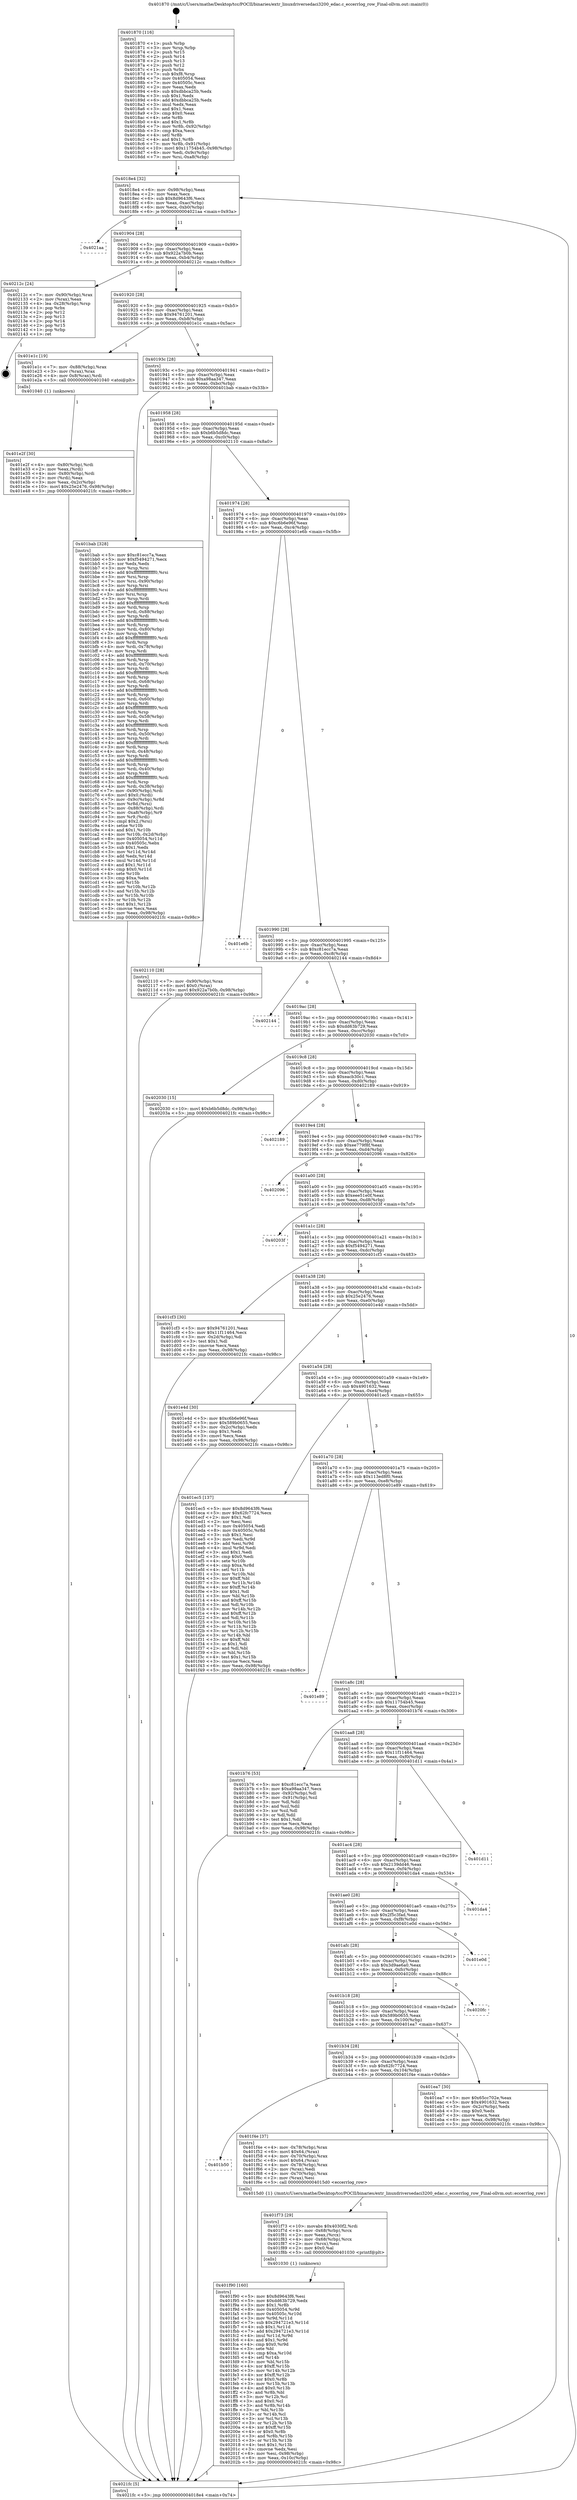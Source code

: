 digraph "0x401870" {
  label = "0x401870 (/mnt/c/Users/mathe/Desktop/tcc/POCII/binaries/extr_linuxdriversedaci3200_edac.c_eccerrlog_row_Final-ollvm.out::main(0))"
  labelloc = "t"
  node[shape=record]

  Entry [label="",width=0.3,height=0.3,shape=circle,fillcolor=black,style=filled]
  "0x4018e4" [label="{
     0x4018e4 [32]\l
     | [instrs]\l
     &nbsp;&nbsp;0x4018e4 \<+6\>: mov -0x98(%rbp),%eax\l
     &nbsp;&nbsp;0x4018ea \<+2\>: mov %eax,%ecx\l
     &nbsp;&nbsp;0x4018ec \<+6\>: sub $0x8d9643f6,%ecx\l
     &nbsp;&nbsp;0x4018f2 \<+6\>: mov %eax,-0xac(%rbp)\l
     &nbsp;&nbsp;0x4018f8 \<+6\>: mov %ecx,-0xb0(%rbp)\l
     &nbsp;&nbsp;0x4018fe \<+6\>: je 00000000004021aa \<main+0x93a\>\l
  }"]
  "0x4021aa" [label="{
     0x4021aa\l
  }", style=dashed]
  "0x401904" [label="{
     0x401904 [28]\l
     | [instrs]\l
     &nbsp;&nbsp;0x401904 \<+5\>: jmp 0000000000401909 \<main+0x99\>\l
     &nbsp;&nbsp;0x401909 \<+6\>: mov -0xac(%rbp),%eax\l
     &nbsp;&nbsp;0x40190f \<+5\>: sub $0x922a7b0b,%eax\l
     &nbsp;&nbsp;0x401914 \<+6\>: mov %eax,-0xb4(%rbp)\l
     &nbsp;&nbsp;0x40191a \<+6\>: je 000000000040212c \<main+0x8bc\>\l
  }"]
  Exit [label="",width=0.3,height=0.3,shape=circle,fillcolor=black,style=filled,peripheries=2]
  "0x40212c" [label="{
     0x40212c [24]\l
     | [instrs]\l
     &nbsp;&nbsp;0x40212c \<+7\>: mov -0x90(%rbp),%rax\l
     &nbsp;&nbsp;0x402133 \<+2\>: mov (%rax),%eax\l
     &nbsp;&nbsp;0x402135 \<+4\>: lea -0x28(%rbp),%rsp\l
     &nbsp;&nbsp;0x402139 \<+1\>: pop %rbx\l
     &nbsp;&nbsp;0x40213a \<+2\>: pop %r12\l
     &nbsp;&nbsp;0x40213c \<+2\>: pop %r13\l
     &nbsp;&nbsp;0x40213e \<+2\>: pop %r14\l
     &nbsp;&nbsp;0x402140 \<+2\>: pop %r15\l
     &nbsp;&nbsp;0x402142 \<+1\>: pop %rbp\l
     &nbsp;&nbsp;0x402143 \<+1\>: ret\l
  }"]
  "0x401920" [label="{
     0x401920 [28]\l
     | [instrs]\l
     &nbsp;&nbsp;0x401920 \<+5\>: jmp 0000000000401925 \<main+0xb5\>\l
     &nbsp;&nbsp;0x401925 \<+6\>: mov -0xac(%rbp),%eax\l
     &nbsp;&nbsp;0x40192b \<+5\>: sub $0x94761201,%eax\l
     &nbsp;&nbsp;0x401930 \<+6\>: mov %eax,-0xb8(%rbp)\l
     &nbsp;&nbsp;0x401936 \<+6\>: je 0000000000401e1c \<main+0x5ac\>\l
  }"]
  "0x401f90" [label="{
     0x401f90 [160]\l
     | [instrs]\l
     &nbsp;&nbsp;0x401f90 \<+5\>: mov $0x8d9643f6,%esi\l
     &nbsp;&nbsp;0x401f95 \<+5\>: mov $0xdd63b729,%edx\l
     &nbsp;&nbsp;0x401f9a \<+3\>: mov $0x1,%r8b\l
     &nbsp;&nbsp;0x401f9d \<+8\>: mov 0x405054,%r9d\l
     &nbsp;&nbsp;0x401fa5 \<+8\>: mov 0x40505c,%r10d\l
     &nbsp;&nbsp;0x401fad \<+3\>: mov %r9d,%r11d\l
     &nbsp;&nbsp;0x401fb0 \<+7\>: sub $0x294721e3,%r11d\l
     &nbsp;&nbsp;0x401fb7 \<+4\>: sub $0x1,%r11d\l
     &nbsp;&nbsp;0x401fbb \<+7\>: add $0x294721e3,%r11d\l
     &nbsp;&nbsp;0x401fc2 \<+4\>: imul %r11d,%r9d\l
     &nbsp;&nbsp;0x401fc6 \<+4\>: and $0x1,%r9d\l
     &nbsp;&nbsp;0x401fca \<+4\>: cmp $0x0,%r9d\l
     &nbsp;&nbsp;0x401fce \<+3\>: sete %bl\l
     &nbsp;&nbsp;0x401fd1 \<+4\>: cmp $0xa,%r10d\l
     &nbsp;&nbsp;0x401fd5 \<+4\>: setl %r14b\l
     &nbsp;&nbsp;0x401fd9 \<+3\>: mov %bl,%r15b\l
     &nbsp;&nbsp;0x401fdc \<+4\>: xor $0xff,%r15b\l
     &nbsp;&nbsp;0x401fe0 \<+3\>: mov %r14b,%r12b\l
     &nbsp;&nbsp;0x401fe3 \<+4\>: xor $0xff,%r12b\l
     &nbsp;&nbsp;0x401fe7 \<+4\>: xor $0x0,%r8b\l
     &nbsp;&nbsp;0x401feb \<+3\>: mov %r15b,%r13b\l
     &nbsp;&nbsp;0x401fee \<+4\>: and $0x0,%r13b\l
     &nbsp;&nbsp;0x401ff2 \<+3\>: and %r8b,%bl\l
     &nbsp;&nbsp;0x401ff5 \<+3\>: mov %r12b,%cl\l
     &nbsp;&nbsp;0x401ff8 \<+3\>: and $0x0,%cl\l
     &nbsp;&nbsp;0x401ffb \<+3\>: and %r8b,%r14b\l
     &nbsp;&nbsp;0x401ffe \<+3\>: or %bl,%r13b\l
     &nbsp;&nbsp;0x402001 \<+3\>: or %r14b,%cl\l
     &nbsp;&nbsp;0x402004 \<+3\>: xor %cl,%r13b\l
     &nbsp;&nbsp;0x402007 \<+3\>: or %r12b,%r15b\l
     &nbsp;&nbsp;0x40200a \<+4\>: xor $0xff,%r15b\l
     &nbsp;&nbsp;0x40200e \<+4\>: or $0x0,%r8b\l
     &nbsp;&nbsp;0x402012 \<+3\>: and %r8b,%r15b\l
     &nbsp;&nbsp;0x402015 \<+3\>: or %r15b,%r13b\l
     &nbsp;&nbsp;0x402018 \<+4\>: test $0x1,%r13b\l
     &nbsp;&nbsp;0x40201c \<+3\>: cmovne %edx,%esi\l
     &nbsp;&nbsp;0x40201f \<+6\>: mov %esi,-0x98(%rbp)\l
     &nbsp;&nbsp;0x402025 \<+6\>: mov %eax,-0x10c(%rbp)\l
     &nbsp;&nbsp;0x40202b \<+5\>: jmp 00000000004021fc \<main+0x98c\>\l
  }"]
  "0x401e1c" [label="{
     0x401e1c [19]\l
     | [instrs]\l
     &nbsp;&nbsp;0x401e1c \<+7\>: mov -0x88(%rbp),%rax\l
     &nbsp;&nbsp;0x401e23 \<+3\>: mov (%rax),%rax\l
     &nbsp;&nbsp;0x401e26 \<+4\>: mov 0x8(%rax),%rdi\l
     &nbsp;&nbsp;0x401e2a \<+5\>: call 0000000000401040 \<atoi@plt\>\l
     | [calls]\l
     &nbsp;&nbsp;0x401040 \{1\} (unknown)\l
  }"]
  "0x40193c" [label="{
     0x40193c [28]\l
     | [instrs]\l
     &nbsp;&nbsp;0x40193c \<+5\>: jmp 0000000000401941 \<main+0xd1\>\l
     &nbsp;&nbsp;0x401941 \<+6\>: mov -0xac(%rbp),%eax\l
     &nbsp;&nbsp;0x401947 \<+5\>: sub $0xa98aa347,%eax\l
     &nbsp;&nbsp;0x40194c \<+6\>: mov %eax,-0xbc(%rbp)\l
     &nbsp;&nbsp;0x401952 \<+6\>: je 0000000000401bab \<main+0x33b\>\l
  }"]
  "0x401f73" [label="{
     0x401f73 [29]\l
     | [instrs]\l
     &nbsp;&nbsp;0x401f73 \<+10\>: movabs $0x4030f2,%rdi\l
     &nbsp;&nbsp;0x401f7d \<+4\>: mov -0x68(%rbp),%rcx\l
     &nbsp;&nbsp;0x401f81 \<+2\>: mov %eax,(%rcx)\l
     &nbsp;&nbsp;0x401f83 \<+4\>: mov -0x68(%rbp),%rcx\l
     &nbsp;&nbsp;0x401f87 \<+2\>: mov (%rcx),%esi\l
     &nbsp;&nbsp;0x401f89 \<+2\>: mov $0x0,%al\l
     &nbsp;&nbsp;0x401f8b \<+5\>: call 0000000000401030 \<printf@plt\>\l
     | [calls]\l
     &nbsp;&nbsp;0x401030 \{1\} (unknown)\l
  }"]
  "0x401bab" [label="{
     0x401bab [328]\l
     | [instrs]\l
     &nbsp;&nbsp;0x401bab \<+5\>: mov $0xc81ecc7a,%eax\l
     &nbsp;&nbsp;0x401bb0 \<+5\>: mov $0xf5494271,%ecx\l
     &nbsp;&nbsp;0x401bb5 \<+2\>: xor %edx,%edx\l
     &nbsp;&nbsp;0x401bb7 \<+3\>: mov %rsp,%rsi\l
     &nbsp;&nbsp;0x401bba \<+4\>: add $0xfffffffffffffff0,%rsi\l
     &nbsp;&nbsp;0x401bbe \<+3\>: mov %rsi,%rsp\l
     &nbsp;&nbsp;0x401bc1 \<+7\>: mov %rsi,-0x90(%rbp)\l
     &nbsp;&nbsp;0x401bc8 \<+3\>: mov %rsp,%rsi\l
     &nbsp;&nbsp;0x401bcb \<+4\>: add $0xfffffffffffffff0,%rsi\l
     &nbsp;&nbsp;0x401bcf \<+3\>: mov %rsi,%rsp\l
     &nbsp;&nbsp;0x401bd2 \<+3\>: mov %rsp,%rdi\l
     &nbsp;&nbsp;0x401bd5 \<+4\>: add $0xfffffffffffffff0,%rdi\l
     &nbsp;&nbsp;0x401bd9 \<+3\>: mov %rdi,%rsp\l
     &nbsp;&nbsp;0x401bdc \<+7\>: mov %rdi,-0x88(%rbp)\l
     &nbsp;&nbsp;0x401be3 \<+3\>: mov %rsp,%rdi\l
     &nbsp;&nbsp;0x401be6 \<+4\>: add $0xfffffffffffffff0,%rdi\l
     &nbsp;&nbsp;0x401bea \<+3\>: mov %rdi,%rsp\l
     &nbsp;&nbsp;0x401bed \<+4\>: mov %rdi,-0x80(%rbp)\l
     &nbsp;&nbsp;0x401bf1 \<+3\>: mov %rsp,%rdi\l
     &nbsp;&nbsp;0x401bf4 \<+4\>: add $0xfffffffffffffff0,%rdi\l
     &nbsp;&nbsp;0x401bf8 \<+3\>: mov %rdi,%rsp\l
     &nbsp;&nbsp;0x401bfb \<+4\>: mov %rdi,-0x78(%rbp)\l
     &nbsp;&nbsp;0x401bff \<+3\>: mov %rsp,%rdi\l
     &nbsp;&nbsp;0x401c02 \<+4\>: add $0xfffffffffffffff0,%rdi\l
     &nbsp;&nbsp;0x401c06 \<+3\>: mov %rdi,%rsp\l
     &nbsp;&nbsp;0x401c09 \<+4\>: mov %rdi,-0x70(%rbp)\l
     &nbsp;&nbsp;0x401c0d \<+3\>: mov %rsp,%rdi\l
     &nbsp;&nbsp;0x401c10 \<+4\>: add $0xfffffffffffffff0,%rdi\l
     &nbsp;&nbsp;0x401c14 \<+3\>: mov %rdi,%rsp\l
     &nbsp;&nbsp;0x401c17 \<+4\>: mov %rdi,-0x68(%rbp)\l
     &nbsp;&nbsp;0x401c1b \<+3\>: mov %rsp,%rdi\l
     &nbsp;&nbsp;0x401c1e \<+4\>: add $0xfffffffffffffff0,%rdi\l
     &nbsp;&nbsp;0x401c22 \<+3\>: mov %rdi,%rsp\l
     &nbsp;&nbsp;0x401c25 \<+4\>: mov %rdi,-0x60(%rbp)\l
     &nbsp;&nbsp;0x401c29 \<+3\>: mov %rsp,%rdi\l
     &nbsp;&nbsp;0x401c2c \<+4\>: add $0xfffffffffffffff0,%rdi\l
     &nbsp;&nbsp;0x401c30 \<+3\>: mov %rdi,%rsp\l
     &nbsp;&nbsp;0x401c33 \<+4\>: mov %rdi,-0x58(%rbp)\l
     &nbsp;&nbsp;0x401c37 \<+3\>: mov %rsp,%rdi\l
     &nbsp;&nbsp;0x401c3a \<+4\>: add $0xfffffffffffffff0,%rdi\l
     &nbsp;&nbsp;0x401c3e \<+3\>: mov %rdi,%rsp\l
     &nbsp;&nbsp;0x401c41 \<+4\>: mov %rdi,-0x50(%rbp)\l
     &nbsp;&nbsp;0x401c45 \<+3\>: mov %rsp,%rdi\l
     &nbsp;&nbsp;0x401c48 \<+4\>: add $0xfffffffffffffff0,%rdi\l
     &nbsp;&nbsp;0x401c4c \<+3\>: mov %rdi,%rsp\l
     &nbsp;&nbsp;0x401c4f \<+4\>: mov %rdi,-0x48(%rbp)\l
     &nbsp;&nbsp;0x401c53 \<+3\>: mov %rsp,%rdi\l
     &nbsp;&nbsp;0x401c56 \<+4\>: add $0xfffffffffffffff0,%rdi\l
     &nbsp;&nbsp;0x401c5a \<+3\>: mov %rdi,%rsp\l
     &nbsp;&nbsp;0x401c5d \<+4\>: mov %rdi,-0x40(%rbp)\l
     &nbsp;&nbsp;0x401c61 \<+3\>: mov %rsp,%rdi\l
     &nbsp;&nbsp;0x401c64 \<+4\>: add $0xfffffffffffffff0,%rdi\l
     &nbsp;&nbsp;0x401c68 \<+3\>: mov %rdi,%rsp\l
     &nbsp;&nbsp;0x401c6b \<+4\>: mov %rdi,-0x38(%rbp)\l
     &nbsp;&nbsp;0x401c6f \<+7\>: mov -0x90(%rbp),%rdi\l
     &nbsp;&nbsp;0x401c76 \<+6\>: movl $0x0,(%rdi)\l
     &nbsp;&nbsp;0x401c7c \<+7\>: mov -0x9c(%rbp),%r8d\l
     &nbsp;&nbsp;0x401c83 \<+3\>: mov %r8d,(%rsi)\l
     &nbsp;&nbsp;0x401c86 \<+7\>: mov -0x88(%rbp),%rdi\l
     &nbsp;&nbsp;0x401c8d \<+7\>: mov -0xa8(%rbp),%r9\l
     &nbsp;&nbsp;0x401c94 \<+3\>: mov %r9,(%rdi)\l
     &nbsp;&nbsp;0x401c97 \<+3\>: cmpl $0x2,(%rsi)\l
     &nbsp;&nbsp;0x401c9a \<+4\>: setne %r10b\l
     &nbsp;&nbsp;0x401c9e \<+4\>: and $0x1,%r10b\l
     &nbsp;&nbsp;0x401ca2 \<+4\>: mov %r10b,-0x2d(%rbp)\l
     &nbsp;&nbsp;0x401ca6 \<+8\>: mov 0x405054,%r11d\l
     &nbsp;&nbsp;0x401cae \<+7\>: mov 0x40505c,%ebx\l
     &nbsp;&nbsp;0x401cb5 \<+3\>: sub $0x1,%edx\l
     &nbsp;&nbsp;0x401cb8 \<+3\>: mov %r11d,%r14d\l
     &nbsp;&nbsp;0x401cbb \<+3\>: add %edx,%r14d\l
     &nbsp;&nbsp;0x401cbe \<+4\>: imul %r14d,%r11d\l
     &nbsp;&nbsp;0x401cc2 \<+4\>: and $0x1,%r11d\l
     &nbsp;&nbsp;0x401cc6 \<+4\>: cmp $0x0,%r11d\l
     &nbsp;&nbsp;0x401cca \<+4\>: sete %r10b\l
     &nbsp;&nbsp;0x401cce \<+3\>: cmp $0xa,%ebx\l
     &nbsp;&nbsp;0x401cd1 \<+4\>: setl %r15b\l
     &nbsp;&nbsp;0x401cd5 \<+3\>: mov %r10b,%r12b\l
     &nbsp;&nbsp;0x401cd8 \<+3\>: and %r15b,%r12b\l
     &nbsp;&nbsp;0x401cdb \<+3\>: xor %r15b,%r10b\l
     &nbsp;&nbsp;0x401cde \<+3\>: or %r10b,%r12b\l
     &nbsp;&nbsp;0x401ce1 \<+4\>: test $0x1,%r12b\l
     &nbsp;&nbsp;0x401ce5 \<+3\>: cmovne %ecx,%eax\l
     &nbsp;&nbsp;0x401ce8 \<+6\>: mov %eax,-0x98(%rbp)\l
     &nbsp;&nbsp;0x401cee \<+5\>: jmp 00000000004021fc \<main+0x98c\>\l
  }"]
  "0x401958" [label="{
     0x401958 [28]\l
     | [instrs]\l
     &nbsp;&nbsp;0x401958 \<+5\>: jmp 000000000040195d \<main+0xed\>\l
     &nbsp;&nbsp;0x40195d \<+6\>: mov -0xac(%rbp),%eax\l
     &nbsp;&nbsp;0x401963 \<+5\>: sub $0xb6b5d8dc,%eax\l
     &nbsp;&nbsp;0x401968 \<+6\>: mov %eax,-0xc0(%rbp)\l
     &nbsp;&nbsp;0x40196e \<+6\>: je 0000000000402110 \<main+0x8a0\>\l
  }"]
  "0x401b50" [label="{
     0x401b50\l
  }", style=dashed]
  "0x402110" [label="{
     0x402110 [28]\l
     | [instrs]\l
     &nbsp;&nbsp;0x402110 \<+7\>: mov -0x90(%rbp),%rax\l
     &nbsp;&nbsp;0x402117 \<+6\>: movl $0x0,(%rax)\l
     &nbsp;&nbsp;0x40211d \<+10\>: movl $0x922a7b0b,-0x98(%rbp)\l
     &nbsp;&nbsp;0x402127 \<+5\>: jmp 00000000004021fc \<main+0x98c\>\l
  }"]
  "0x401974" [label="{
     0x401974 [28]\l
     | [instrs]\l
     &nbsp;&nbsp;0x401974 \<+5\>: jmp 0000000000401979 \<main+0x109\>\l
     &nbsp;&nbsp;0x401979 \<+6\>: mov -0xac(%rbp),%eax\l
     &nbsp;&nbsp;0x40197f \<+5\>: sub $0xc6b6e96f,%eax\l
     &nbsp;&nbsp;0x401984 \<+6\>: mov %eax,-0xc4(%rbp)\l
     &nbsp;&nbsp;0x40198a \<+6\>: je 0000000000401e6b \<main+0x5fb\>\l
  }"]
  "0x401f4e" [label="{
     0x401f4e [37]\l
     | [instrs]\l
     &nbsp;&nbsp;0x401f4e \<+4\>: mov -0x78(%rbp),%rax\l
     &nbsp;&nbsp;0x401f52 \<+6\>: movl $0x64,(%rax)\l
     &nbsp;&nbsp;0x401f58 \<+4\>: mov -0x70(%rbp),%rax\l
     &nbsp;&nbsp;0x401f5c \<+6\>: movl $0x64,(%rax)\l
     &nbsp;&nbsp;0x401f62 \<+4\>: mov -0x78(%rbp),%rax\l
     &nbsp;&nbsp;0x401f66 \<+2\>: mov (%rax),%edi\l
     &nbsp;&nbsp;0x401f68 \<+4\>: mov -0x70(%rbp),%rax\l
     &nbsp;&nbsp;0x401f6c \<+2\>: mov (%rax),%esi\l
     &nbsp;&nbsp;0x401f6e \<+5\>: call 00000000004015d0 \<eccerrlog_row\>\l
     | [calls]\l
     &nbsp;&nbsp;0x4015d0 \{1\} (/mnt/c/Users/mathe/Desktop/tcc/POCII/binaries/extr_linuxdriversedaci3200_edac.c_eccerrlog_row_Final-ollvm.out::eccerrlog_row)\l
  }"]
  "0x401e6b" [label="{
     0x401e6b\l
  }", style=dashed]
  "0x401990" [label="{
     0x401990 [28]\l
     | [instrs]\l
     &nbsp;&nbsp;0x401990 \<+5\>: jmp 0000000000401995 \<main+0x125\>\l
     &nbsp;&nbsp;0x401995 \<+6\>: mov -0xac(%rbp),%eax\l
     &nbsp;&nbsp;0x40199b \<+5\>: sub $0xc81ecc7a,%eax\l
     &nbsp;&nbsp;0x4019a0 \<+6\>: mov %eax,-0xc8(%rbp)\l
     &nbsp;&nbsp;0x4019a6 \<+6\>: je 0000000000402144 \<main+0x8d4\>\l
  }"]
  "0x401b34" [label="{
     0x401b34 [28]\l
     | [instrs]\l
     &nbsp;&nbsp;0x401b34 \<+5\>: jmp 0000000000401b39 \<main+0x2c9\>\l
     &nbsp;&nbsp;0x401b39 \<+6\>: mov -0xac(%rbp),%eax\l
     &nbsp;&nbsp;0x401b3f \<+5\>: sub $0x62fc7724,%eax\l
     &nbsp;&nbsp;0x401b44 \<+6\>: mov %eax,-0x104(%rbp)\l
     &nbsp;&nbsp;0x401b4a \<+6\>: je 0000000000401f4e \<main+0x6de\>\l
  }"]
  "0x402144" [label="{
     0x402144\l
  }", style=dashed]
  "0x4019ac" [label="{
     0x4019ac [28]\l
     | [instrs]\l
     &nbsp;&nbsp;0x4019ac \<+5\>: jmp 00000000004019b1 \<main+0x141\>\l
     &nbsp;&nbsp;0x4019b1 \<+6\>: mov -0xac(%rbp),%eax\l
     &nbsp;&nbsp;0x4019b7 \<+5\>: sub $0xdd63b729,%eax\l
     &nbsp;&nbsp;0x4019bc \<+6\>: mov %eax,-0xcc(%rbp)\l
     &nbsp;&nbsp;0x4019c2 \<+6\>: je 0000000000402030 \<main+0x7c0\>\l
  }"]
  "0x401ea7" [label="{
     0x401ea7 [30]\l
     | [instrs]\l
     &nbsp;&nbsp;0x401ea7 \<+5\>: mov $0x65cc702e,%eax\l
     &nbsp;&nbsp;0x401eac \<+5\>: mov $0x4901632,%ecx\l
     &nbsp;&nbsp;0x401eb1 \<+3\>: mov -0x2c(%rbp),%edx\l
     &nbsp;&nbsp;0x401eb4 \<+3\>: cmp $0x0,%edx\l
     &nbsp;&nbsp;0x401eb7 \<+3\>: cmove %ecx,%eax\l
     &nbsp;&nbsp;0x401eba \<+6\>: mov %eax,-0x98(%rbp)\l
     &nbsp;&nbsp;0x401ec0 \<+5\>: jmp 00000000004021fc \<main+0x98c\>\l
  }"]
  "0x402030" [label="{
     0x402030 [15]\l
     | [instrs]\l
     &nbsp;&nbsp;0x402030 \<+10\>: movl $0xb6b5d8dc,-0x98(%rbp)\l
     &nbsp;&nbsp;0x40203a \<+5\>: jmp 00000000004021fc \<main+0x98c\>\l
  }"]
  "0x4019c8" [label="{
     0x4019c8 [28]\l
     | [instrs]\l
     &nbsp;&nbsp;0x4019c8 \<+5\>: jmp 00000000004019cd \<main+0x15d\>\l
     &nbsp;&nbsp;0x4019cd \<+6\>: mov -0xac(%rbp),%eax\l
     &nbsp;&nbsp;0x4019d3 \<+5\>: sub $0xeacb30c1,%eax\l
     &nbsp;&nbsp;0x4019d8 \<+6\>: mov %eax,-0xd0(%rbp)\l
     &nbsp;&nbsp;0x4019de \<+6\>: je 0000000000402189 \<main+0x919\>\l
  }"]
  "0x401b18" [label="{
     0x401b18 [28]\l
     | [instrs]\l
     &nbsp;&nbsp;0x401b18 \<+5\>: jmp 0000000000401b1d \<main+0x2ad\>\l
     &nbsp;&nbsp;0x401b1d \<+6\>: mov -0xac(%rbp),%eax\l
     &nbsp;&nbsp;0x401b23 \<+5\>: sub $0x589b0655,%eax\l
     &nbsp;&nbsp;0x401b28 \<+6\>: mov %eax,-0x100(%rbp)\l
     &nbsp;&nbsp;0x401b2e \<+6\>: je 0000000000401ea7 \<main+0x637\>\l
  }"]
  "0x402189" [label="{
     0x402189\l
  }", style=dashed]
  "0x4019e4" [label="{
     0x4019e4 [28]\l
     | [instrs]\l
     &nbsp;&nbsp;0x4019e4 \<+5\>: jmp 00000000004019e9 \<main+0x179\>\l
     &nbsp;&nbsp;0x4019e9 \<+6\>: mov -0xac(%rbp),%eax\l
     &nbsp;&nbsp;0x4019ef \<+5\>: sub $0xee779f8f,%eax\l
     &nbsp;&nbsp;0x4019f4 \<+6\>: mov %eax,-0xd4(%rbp)\l
     &nbsp;&nbsp;0x4019fa \<+6\>: je 0000000000402096 \<main+0x826\>\l
  }"]
  "0x4020fc" [label="{
     0x4020fc\l
  }", style=dashed]
  "0x402096" [label="{
     0x402096\l
  }", style=dashed]
  "0x401a00" [label="{
     0x401a00 [28]\l
     | [instrs]\l
     &nbsp;&nbsp;0x401a00 \<+5\>: jmp 0000000000401a05 \<main+0x195\>\l
     &nbsp;&nbsp;0x401a05 \<+6\>: mov -0xac(%rbp),%eax\l
     &nbsp;&nbsp;0x401a0b \<+5\>: sub $0xeee51e0f,%eax\l
     &nbsp;&nbsp;0x401a10 \<+6\>: mov %eax,-0xd8(%rbp)\l
     &nbsp;&nbsp;0x401a16 \<+6\>: je 000000000040203f \<main+0x7cf\>\l
  }"]
  "0x401afc" [label="{
     0x401afc [28]\l
     | [instrs]\l
     &nbsp;&nbsp;0x401afc \<+5\>: jmp 0000000000401b01 \<main+0x291\>\l
     &nbsp;&nbsp;0x401b01 \<+6\>: mov -0xac(%rbp),%eax\l
     &nbsp;&nbsp;0x401b07 \<+5\>: sub $0x3d9ae6a0,%eax\l
     &nbsp;&nbsp;0x401b0c \<+6\>: mov %eax,-0xfc(%rbp)\l
     &nbsp;&nbsp;0x401b12 \<+6\>: je 00000000004020fc \<main+0x88c\>\l
  }"]
  "0x40203f" [label="{
     0x40203f\l
  }", style=dashed]
  "0x401a1c" [label="{
     0x401a1c [28]\l
     | [instrs]\l
     &nbsp;&nbsp;0x401a1c \<+5\>: jmp 0000000000401a21 \<main+0x1b1\>\l
     &nbsp;&nbsp;0x401a21 \<+6\>: mov -0xac(%rbp),%eax\l
     &nbsp;&nbsp;0x401a27 \<+5\>: sub $0xf5494271,%eax\l
     &nbsp;&nbsp;0x401a2c \<+6\>: mov %eax,-0xdc(%rbp)\l
     &nbsp;&nbsp;0x401a32 \<+6\>: je 0000000000401cf3 \<main+0x483\>\l
  }"]
  "0x401e0d" [label="{
     0x401e0d\l
  }", style=dashed]
  "0x401cf3" [label="{
     0x401cf3 [30]\l
     | [instrs]\l
     &nbsp;&nbsp;0x401cf3 \<+5\>: mov $0x94761201,%eax\l
     &nbsp;&nbsp;0x401cf8 \<+5\>: mov $0x11f11464,%ecx\l
     &nbsp;&nbsp;0x401cfd \<+3\>: mov -0x2d(%rbp),%dl\l
     &nbsp;&nbsp;0x401d00 \<+3\>: test $0x1,%dl\l
     &nbsp;&nbsp;0x401d03 \<+3\>: cmovne %ecx,%eax\l
     &nbsp;&nbsp;0x401d06 \<+6\>: mov %eax,-0x98(%rbp)\l
     &nbsp;&nbsp;0x401d0c \<+5\>: jmp 00000000004021fc \<main+0x98c\>\l
  }"]
  "0x401a38" [label="{
     0x401a38 [28]\l
     | [instrs]\l
     &nbsp;&nbsp;0x401a38 \<+5\>: jmp 0000000000401a3d \<main+0x1cd\>\l
     &nbsp;&nbsp;0x401a3d \<+6\>: mov -0xac(%rbp),%eax\l
     &nbsp;&nbsp;0x401a43 \<+5\>: sub $0x25e2476,%eax\l
     &nbsp;&nbsp;0x401a48 \<+6\>: mov %eax,-0xe0(%rbp)\l
     &nbsp;&nbsp;0x401a4e \<+6\>: je 0000000000401e4d \<main+0x5dd\>\l
  }"]
  "0x401ae0" [label="{
     0x401ae0 [28]\l
     | [instrs]\l
     &nbsp;&nbsp;0x401ae0 \<+5\>: jmp 0000000000401ae5 \<main+0x275\>\l
     &nbsp;&nbsp;0x401ae5 \<+6\>: mov -0xac(%rbp),%eax\l
     &nbsp;&nbsp;0x401aeb \<+5\>: sub $0x2f5c3fad,%eax\l
     &nbsp;&nbsp;0x401af0 \<+6\>: mov %eax,-0xf8(%rbp)\l
     &nbsp;&nbsp;0x401af6 \<+6\>: je 0000000000401e0d \<main+0x59d\>\l
  }"]
  "0x401e4d" [label="{
     0x401e4d [30]\l
     | [instrs]\l
     &nbsp;&nbsp;0x401e4d \<+5\>: mov $0xc6b6e96f,%eax\l
     &nbsp;&nbsp;0x401e52 \<+5\>: mov $0x589b0655,%ecx\l
     &nbsp;&nbsp;0x401e57 \<+3\>: mov -0x2c(%rbp),%edx\l
     &nbsp;&nbsp;0x401e5a \<+3\>: cmp $0x1,%edx\l
     &nbsp;&nbsp;0x401e5d \<+3\>: cmovl %ecx,%eax\l
     &nbsp;&nbsp;0x401e60 \<+6\>: mov %eax,-0x98(%rbp)\l
     &nbsp;&nbsp;0x401e66 \<+5\>: jmp 00000000004021fc \<main+0x98c\>\l
  }"]
  "0x401a54" [label="{
     0x401a54 [28]\l
     | [instrs]\l
     &nbsp;&nbsp;0x401a54 \<+5\>: jmp 0000000000401a59 \<main+0x1e9\>\l
     &nbsp;&nbsp;0x401a59 \<+6\>: mov -0xac(%rbp),%eax\l
     &nbsp;&nbsp;0x401a5f \<+5\>: sub $0x4901632,%eax\l
     &nbsp;&nbsp;0x401a64 \<+6\>: mov %eax,-0xe4(%rbp)\l
     &nbsp;&nbsp;0x401a6a \<+6\>: je 0000000000401ec5 \<main+0x655\>\l
  }"]
  "0x401da4" [label="{
     0x401da4\l
  }", style=dashed]
  "0x401ec5" [label="{
     0x401ec5 [137]\l
     | [instrs]\l
     &nbsp;&nbsp;0x401ec5 \<+5\>: mov $0x8d9643f6,%eax\l
     &nbsp;&nbsp;0x401eca \<+5\>: mov $0x62fc7724,%ecx\l
     &nbsp;&nbsp;0x401ecf \<+2\>: mov $0x1,%dl\l
     &nbsp;&nbsp;0x401ed1 \<+2\>: xor %esi,%esi\l
     &nbsp;&nbsp;0x401ed3 \<+7\>: mov 0x405054,%edi\l
     &nbsp;&nbsp;0x401eda \<+8\>: mov 0x40505c,%r8d\l
     &nbsp;&nbsp;0x401ee2 \<+3\>: sub $0x1,%esi\l
     &nbsp;&nbsp;0x401ee5 \<+3\>: mov %edi,%r9d\l
     &nbsp;&nbsp;0x401ee8 \<+3\>: add %esi,%r9d\l
     &nbsp;&nbsp;0x401eeb \<+4\>: imul %r9d,%edi\l
     &nbsp;&nbsp;0x401eef \<+3\>: and $0x1,%edi\l
     &nbsp;&nbsp;0x401ef2 \<+3\>: cmp $0x0,%edi\l
     &nbsp;&nbsp;0x401ef5 \<+4\>: sete %r10b\l
     &nbsp;&nbsp;0x401ef9 \<+4\>: cmp $0xa,%r8d\l
     &nbsp;&nbsp;0x401efd \<+4\>: setl %r11b\l
     &nbsp;&nbsp;0x401f01 \<+3\>: mov %r10b,%bl\l
     &nbsp;&nbsp;0x401f04 \<+3\>: xor $0xff,%bl\l
     &nbsp;&nbsp;0x401f07 \<+3\>: mov %r11b,%r14b\l
     &nbsp;&nbsp;0x401f0a \<+4\>: xor $0xff,%r14b\l
     &nbsp;&nbsp;0x401f0e \<+3\>: xor $0x1,%dl\l
     &nbsp;&nbsp;0x401f11 \<+3\>: mov %bl,%r15b\l
     &nbsp;&nbsp;0x401f14 \<+4\>: and $0xff,%r15b\l
     &nbsp;&nbsp;0x401f18 \<+3\>: and %dl,%r10b\l
     &nbsp;&nbsp;0x401f1b \<+3\>: mov %r14b,%r12b\l
     &nbsp;&nbsp;0x401f1e \<+4\>: and $0xff,%r12b\l
     &nbsp;&nbsp;0x401f22 \<+3\>: and %dl,%r11b\l
     &nbsp;&nbsp;0x401f25 \<+3\>: or %r10b,%r15b\l
     &nbsp;&nbsp;0x401f28 \<+3\>: or %r11b,%r12b\l
     &nbsp;&nbsp;0x401f2b \<+3\>: xor %r12b,%r15b\l
     &nbsp;&nbsp;0x401f2e \<+3\>: or %r14b,%bl\l
     &nbsp;&nbsp;0x401f31 \<+3\>: xor $0xff,%bl\l
     &nbsp;&nbsp;0x401f34 \<+3\>: or $0x1,%dl\l
     &nbsp;&nbsp;0x401f37 \<+2\>: and %dl,%bl\l
     &nbsp;&nbsp;0x401f39 \<+3\>: or %bl,%r15b\l
     &nbsp;&nbsp;0x401f3c \<+4\>: test $0x1,%r15b\l
     &nbsp;&nbsp;0x401f40 \<+3\>: cmovne %ecx,%eax\l
     &nbsp;&nbsp;0x401f43 \<+6\>: mov %eax,-0x98(%rbp)\l
     &nbsp;&nbsp;0x401f49 \<+5\>: jmp 00000000004021fc \<main+0x98c\>\l
  }"]
  "0x401a70" [label="{
     0x401a70 [28]\l
     | [instrs]\l
     &nbsp;&nbsp;0x401a70 \<+5\>: jmp 0000000000401a75 \<main+0x205\>\l
     &nbsp;&nbsp;0x401a75 \<+6\>: mov -0xac(%rbp),%eax\l
     &nbsp;&nbsp;0x401a7b \<+5\>: sub $0x113ed8f0,%eax\l
     &nbsp;&nbsp;0x401a80 \<+6\>: mov %eax,-0xe8(%rbp)\l
     &nbsp;&nbsp;0x401a86 \<+6\>: je 0000000000401e89 \<main+0x619\>\l
  }"]
  "0x401ac4" [label="{
     0x401ac4 [28]\l
     | [instrs]\l
     &nbsp;&nbsp;0x401ac4 \<+5\>: jmp 0000000000401ac9 \<main+0x259\>\l
     &nbsp;&nbsp;0x401ac9 \<+6\>: mov -0xac(%rbp),%eax\l
     &nbsp;&nbsp;0x401acf \<+5\>: sub $0x2139dd46,%eax\l
     &nbsp;&nbsp;0x401ad4 \<+6\>: mov %eax,-0xf4(%rbp)\l
     &nbsp;&nbsp;0x401ada \<+6\>: je 0000000000401da4 \<main+0x534\>\l
  }"]
  "0x401e89" [label="{
     0x401e89\l
  }", style=dashed]
  "0x401a8c" [label="{
     0x401a8c [28]\l
     | [instrs]\l
     &nbsp;&nbsp;0x401a8c \<+5\>: jmp 0000000000401a91 \<main+0x221\>\l
     &nbsp;&nbsp;0x401a91 \<+6\>: mov -0xac(%rbp),%eax\l
     &nbsp;&nbsp;0x401a97 \<+5\>: sub $0x11754b45,%eax\l
     &nbsp;&nbsp;0x401a9c \<+6\>: mov %eax,-0xec(%rbp)\l
     &nbsp;&nbsp;0x401aa2 \<+6\>: je 0000000000401b76 \<main+0x306\>\l
  }"]
  "0x401d11" [label="{
     0x401d11\l
  }", style=dashed]
  "0x401b76" [label="{
     0x401b76 [53]\l
     | [instrs]\l
     &nbsp;&nbsp;0x401b76 \<+5\>: mov $0xc81ecc7a,%eax\l
     &nbsp;&nbsp;0x401b7b \<+5\>: mov $0xa98aa347,%ecx\l
     &nbsp;&nbsp;0x401b80 \<+6\>: mov -0x92(%rbp),%dl\l
     &nbsp;&nbsp;0x401b86 \<+7\>: mov -0x91(%rbp),%sil\l
     &nbsp;&nbsp;0x401b8d \<+3\>: mov %dl,%dil\l
     &nbsp;&nbsp;0x401b90 \<+3\>: and %sil,%dil\l
     &nbsp;&nbsp;0x401b93 \<+3\>: xor %sil,%dl\l
     &nbsp;&nbsp;0x401b96 \<+3\>: or %dl,%dil\l
     &nbsp;&nbsp;0x401b99 \<+4\>: test $0x1,%dil\l
     &nbsp;&nbsp;0x401b9d \<+3\>: cmovne %ecx,%eax\l
     &nbsp;&nbsp;0x401ba0 \<+6\>: mov %eax,-0x98(%rbp)\l
     &nbsp;&nbsp;0x401ba6 \<+5\>: jmp 00000000004021fc \<main+0x98c\>\l
  }"]
  "0x401aa8" [label="{
     0x401aa8 [28]\l
     | [instrs]\l
     &nbsp;&nbsp;0x401aa8 \<+5\>: jmp 0000000000401aad \<main+0x23d\>\l
     &nbsp;&nbsp;0x401aad \<+6\>: mov -0xac(%rbp),%eax\l
     &nbsp;&nbsp;0x401ab3 \<+5\>: sub $0x11f11464,%eax\l
     &nbsp;&nbsp;0x401ab8 \<+6\>: mov %eax,-0xf0(%rbp)\l
     &nbsp;&nbsp;0x401abe \<+6\>: je 0000000000401d11 \<main+0x4a1\>\l
  }"]
  "0x4021fc" [label="{
     0x4021fc [5]\l
     | [instrs]\l
     &nbsp;&nbsp;0x4021fc \<+5\>: jmp 00000000004018e4 \<main+0x74\>\l
  }"]
  "0x401870" [label="{
     0x401870 [116]\l
     | [instrs]\l
     &nbsp;&nbsp;0x401870 \<+1\>: push %rbp\l
     &nbsp;&nbsp;0x401871 \<+3\>: mov %rsp,%rbp\l
     &nbsp;&nbsp;0x401874 \<+2\>: push %r15\l
     &nbsp;&nbsp;0x401876 \<+2\>: push %r14\l
     &nbsp;&nbsp;0x401878 \<+2\>: push %r13\l
     &nbsp;&nbsp;0x40187a \<+2\>: push %r12\l
     &nbsp;&nbsp;0x40187c \<+1\>: push %rbx\l
     &nbsp;&nbsp;0x40187d \<+7\>: sub $0xf8,%rsp\l
     &nbsp;&nbsp;0x401884 \<+7\>: mov 0x405054,%eax\l
     &nbsp;&nbsp;0x40188b \<+7\>: mov 0x40505c,%ecx\l
     &nbsp;&nbsp;0x401892 \<+2\>: mov %eax,%edx\l
     &nbsp;&nbsp;0x401894 \<+6\>: sub $0xdbbca25b,%edx\l
     &nbsp;&nbsp;0x40189a \<+3\>: sub $0x1,%edx\l
     &nbsp;&nbsp;0x40189d \<+6\>: add $0xdbbca25b,%edx\l
     &nbsp;&nbsp;0x4018a3 \<+3\>: imul %edx,%eax\l
     &nbsp;&nbsp;0x4018a6 \<+3\>: and $0x1,%eax\l
     &nbsp;&nbsp;0x4018a9 \<+3\>: cmp $0x0,%eax\l
     &nbsp;&nbsp;0x4018ac \<+4\>: sete %r8b\l
     &nbsp;&nbsp;0x4018b0 \<+4\>: and $0x1,%r8b\l
     &nbsp;&nbsp;0x4018b4 \<+7\>: mov %r8b,-0x92(%rbp)\l
     &nbsp;&nbsp;0x4018bb \<+3\>: cmp $0xa,%ecx\l
     &nbsp;&nbsp;0x4018be \<+4\>: setl %r8b\l
     &nbsp;&nbsp;0x4018c2 \<+4\>: and $0x1,%r8b\l
     &nbsp;&nbsp;0x4018c6 \<+7\>: mov %r8b,-0x91(%rbp)\l
     &nbsp;&nbsp;0x4018cd \<+10\>: movl $0x11754b45,-0x98(%rbp)\l
     &nbsp;&nbsp;0x4018d7 \<+6\>: mov %edi,-0x9c(%rbp)\l
     &nbsp;&nbsp;0x4018dd \<+7\>: mov %rsi,-0xa8(%rbp)\l
  }"]
  "0x401e2f" [label="{
     0x401e2f [30]\l
     | [instrs]\l
     &nbsp;&nbsp;0x401e2f \<+4\>: mov -0x80(%rbp),%rdi\l
     &nbsp;&nbsp;0x401e33 \<+2\>: mov %eax,(%rdi)\l
     &nbsp;&nbsp;0x401e35 \<+4\>: mov -0x80(%rbp),%rdi\l
     &nbsp;&nbsp;0x401e39 \<+2\>: mov (%rdi),%eax\l
     &nbsp;&nbsp;0x401e3b \<+3\>: mov %eax,-0x2c(%rbp)\l
     &nbsp;&nbsp;0x401e3e \<+10\>: movl $0x25e2476,-0x98(%rbp)\l
     &nbsp;&nbsp;0x401e48 \<+5\>: jmp 00000000004021fc \<main+0x98c\>\l
  }"]
  Entry -> "0x401870" [label=" 1"]
  "0x4018e4" -> "0x4021aa" [label=" 0"]
  "0x4018e4" -> "0x401904" [label=" 11"]
  "0x40212c" -> Exit [label=" 1"]
  "0x401904" -> "0x40212c" [label=" 1"]
  "0x401904" -> "0x401920" [label=" 10"]
  "0x402110" -> "0x4021fc" [label=" 1"]
  "0x401920" -> "0x401e1c" [label=" 1"]
  "0x401920" -> "0x40193c" [label=" 9"]
  "0x402030" -> "0x4021fc" [label=" 1"]
  "0x40193c" -> "0x401bab" [label=" 1"]
  "0x40193c" -> "0x401958" [label=" 8"]
  "0x401f90" -> "0x4021fc" [label=" 1"]
  "0x401958" -> "0x402110" [label=" 1"]
  "0x401958" -> "0x401974" [label=" 7"]
  "0x401f73" -> "0x401f90" [label=" 1"]
  "0x401974" -> "0x401e6b" [label=" 0"]
  "0x401974" -> "0x401990" [label=" 7"]
  "0x401f4e" -> "0x401f73" [label=" 1"]
  "0x401990" -> "0x402144" [label=" 0"]
  "0x401990" -> "0x4019ac" [label=" 7"]
  "0x401b34" -> "0x401f4e" [label=" 1"]
  "0x4019ac" -> "0x402030" [label=" 1"]
  "0x4019ac" -> "0x4019c8" [label=" 6"]
  "0x401b34" -> "0x401b50" [label=" 0"]
  "0x4019c8" -> "0x402189" [label=" 0"]
  "0x4019c8" -> "0x4019e4" [label=" 6"]
  "0x401ea7" -> "0x4021fc" [label=" 1"]
  "0x4019e4" -> "0x402096" [label=" 0"]
  "0x4019e4" -> "0x401a00" [label=" 6"]
  "0x401b18" -> "0x401b34" [label=" 1"]
  "0x401a00" -> "0x40203f" [label=" 0"]
  "0x401a00" -> "0x401a1c" [label=" 6"]
  "0x401ec5" -> "0x4021fc" [label=" 1"]
  "0x401a1c" -> "0x401cf3" [label=" 1"]
  "0x401a1c" -> "0x401a38" [label=" 5"]
  "0x401afc" -> "0x401b18" [label=" 2"]
  "0x401a38" -> "0x401e4d" [label=" 1"]
  "0x401a38" -> "0x401a54" [label=" 4"]
  "0x401b18" -> "0x401ea7" [label=" 1"]
  "0x401a54" -> "0x401ec5" [label=" 1"]
  "0x401a54" -> "0x401a70" [label=" 3"]
  "0x401ae0" -> "0x401afc" [label=" 2"]
  "0x401a70" -> "0x401e89" [label=" 0"]
  "0x401a70" -> "0x401a8c" [label=" 3"]
  "0x401afc" -> "0x4020fc" [label=" 0"]
  "0x401a8c" -> "0x401b76" [label=" 1"]
  "0x401a8c" -> "0x401aa8" [label=" 2"]
  "0x401b76" -> "0x4021fc" [label=" 1"]
  "0x401870" -> "0x4018e4" [label=" 1"]
  "0x4021fc" -> "0x4018e4" [label=" 10"]
  "0x401ac4" -> "0x401ae0" [label=" 2"]
  "0x401bab" -> "0x4021fc" [label=" 1"]
  "0x401cf3" -> "0x4021fc" [label=" 1"]
  "0x401e1c" -> "0x401e2f" [label=" 1"]
  "0x401e2f" -> "0x4021fc" [label=" 1"]
  "0x401e4d" -> "0x4021fc" [label=" 1"]
  "0x401ac4" -> "0x401da4" [label=" 0"]
  "0x401aa8" -> "0x401d11" [label=" 0"]
  "0x401aa8" -> "0x401ac4" [label=" 2"]
  "0x401ae0" -> "0x401e0d" [label=" 0"]
}
